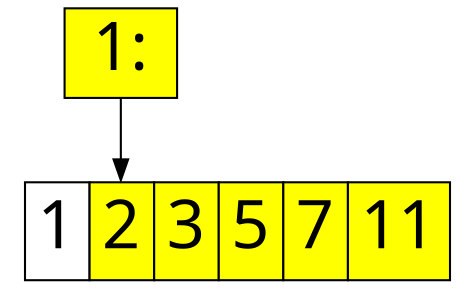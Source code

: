 digraph G {
    node [ shape=box, style=filled, fillcolor=white, fontname="PT Mono", fontsize=32 ]

    list [
        shape=none
        label=<<table border="0" cellspacing="0" cellpadding="5">
            <tr>
                <td port="p0" border="1">1</td>
                <td port="p1" border="1" bgcolor="yellow">2</td>
                <td port="p2" border="1" bgcolor="yellow">3</td>
                <td port="p3" border="1" bgcolor="yellow">5</td>
                <td port="p4" border="1" bgcolor="yellow">7</td>
                <td port="p5" border="1" bgcolor="yellow">11</td>
            </tr>
        </table>>
    ]

    include -> list:p1

    include [ label="1:", fillcolor=yellow ]
}

